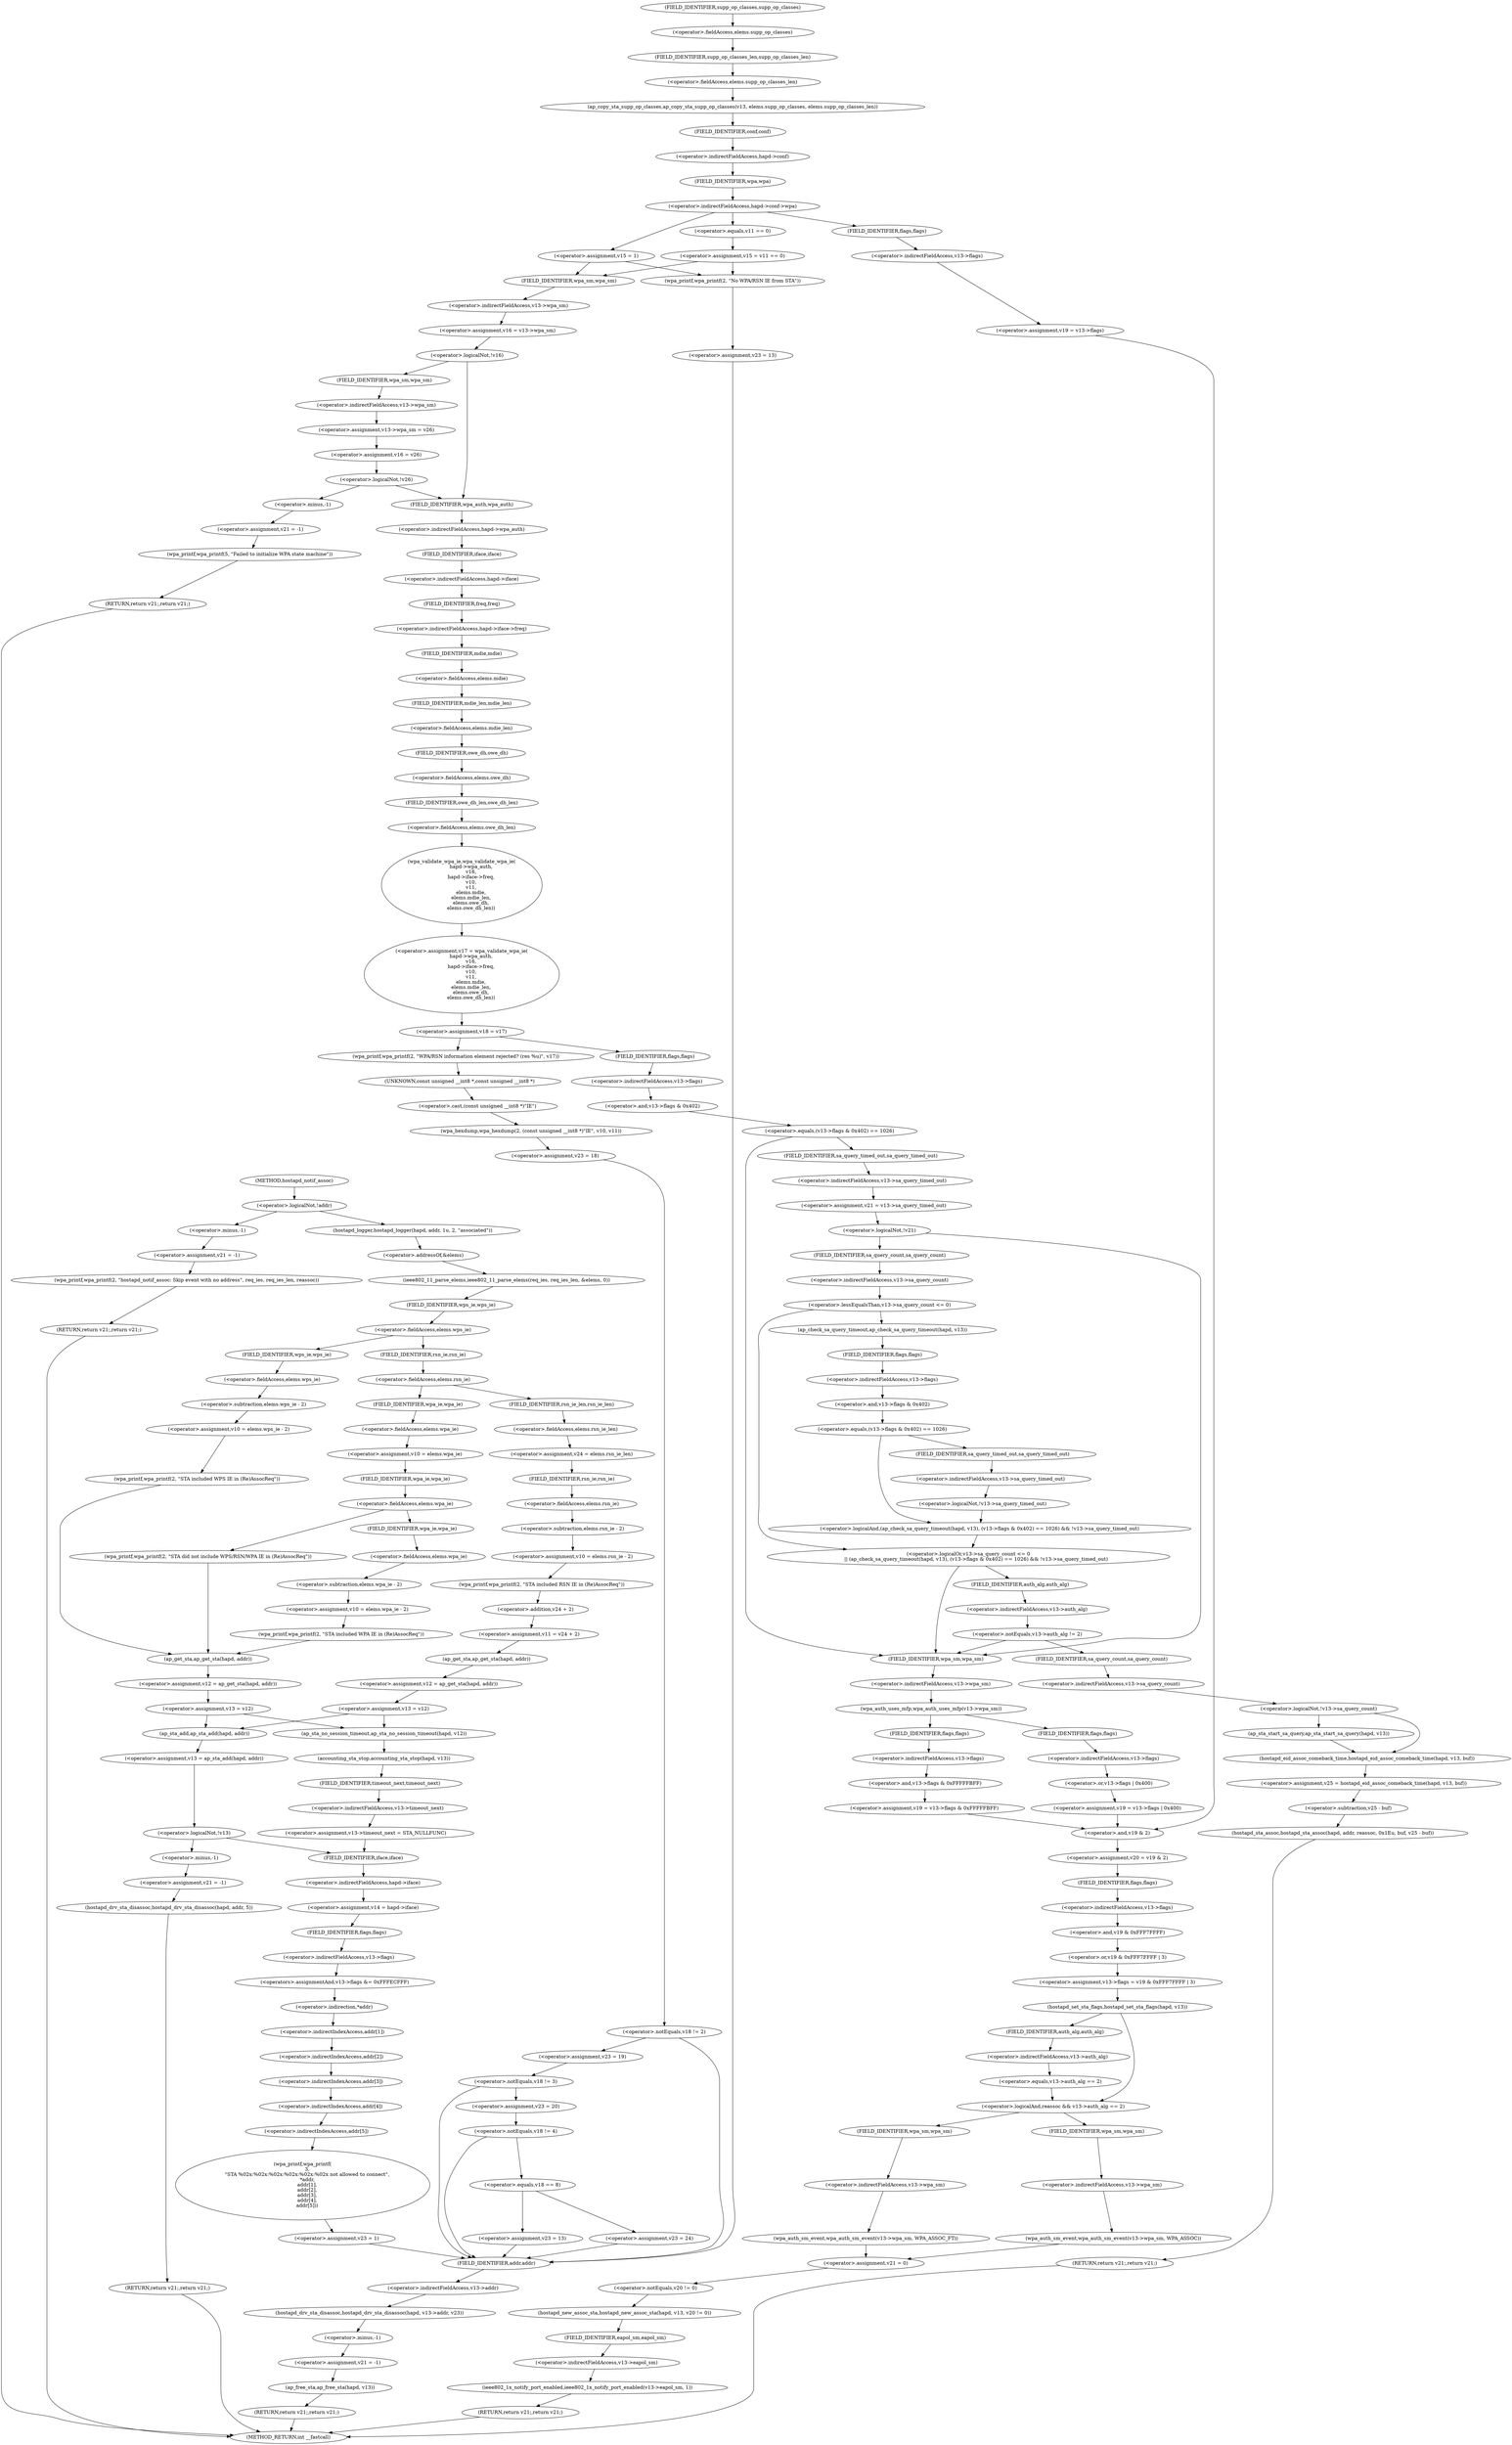 digraph hostapd_notif_assoc {  
"1000145" [label = "(<operator>.logicalNot,!addr)" ]
"1000148" [label = "(<operator>.assignment,v21 = -1)" ]
"1000150" [label = "(<operator>.minus,-1)" ]
"1000152" [label = "(wpa_printf,wpa_printf(2, \"hostapd_notif_assoc: Skip event with no address\", req_ies, req_ies_len, reassoc))" ]
"1000158" [label = "(RETURN,return v21;,return v21;)" ]
"1000160" [label = "(hostapd_logger,hostapd_logger(hapd, addr, 1u, 2, \"associated\"))" ]
"1000166" [label = "(ieee802_11_parse_elems,ieee802_11_parse_elems(req_ies, req_ies_len, &elems, 0))" ]
"1000169" [label = "(<operator>.addressOf,&elems)" ]
"1000173" [label = "(<operator>.fieldAccess,elems.wps_ie)" ]
"1000175" [label = "(FIELD_IDENTIFIER,wps_ie,wps_ie)" ]
"1000177" [label = "(<operator>.assignment,v10 = elems.wps_ie - 2)" ]
"1000179" [label = "(<operator>.subtraction,elems.wps_ie - 2)" ]
"1000180" [label = "(<operator>.fieldAccess,elems.wps_ie)" ]
"1000182" [label = "(FIELD_IDENTIFIER,wps_ie,wps_ie)" ]
"1000185" [label = "(wpa_printf,wpa_printf(2, \"STA included WPS IE in (Re)AssocReq\"))" ]
"1000191" [label = "(<operator>.fieldAccess,elems.rsn_ie)" ]
"1000193" [label = "(FIELD_IDENTIFIER,rsn_ie,rsn_ie)" ]
"1000195" [label = "(<operator>.assignment,v24 = elems.rsn_ie_len)" ]
"1000197" [label = "(<operator>.fieldAccess,elems.rsn_ie_len)" ]
"1000199" [label = "(FIELD_IDENTIFIER,rsn_ie_len,rsn_ie_len)" ]
"1000200" [label = "(<operator>.assignment,v10 = elems.rsn_ie - 2)" ]
"1000202" [label = "(<operator>.subtraction,elems.rsn_ie - 2)" ]
"1000203" [label = "(<operator>.fieldAccess,elems.rsn_ie)" ]
"1000205" [label = "(FIELD_IDENTIFIER,rsn_ie,rsn_ie)" ]
"1000207" [label = "(wpa_printf,wpa_printf(2, \"STA included RSN IE in (Re)AssocReq\"))" ]
"1000210" [label = "(<operator>.assignment,v11 = v24 + 2)" ]
"1000212" [label = "(<operator>.addition,v24 + 2)" ]
"1000215" [label = "(<operator>.assignment,v12 = ap_get_sta(hapd, addr))" ]
"1000217" [label = "(ap_get_sta,ap_get_sta(hapd, addr))" ]
"1000220" [label = "(<operator>.assignment,v13 = v12)" ]
"1000227" [label = "(<operator>.assignment,v10 = elems.wpa_ie)" ]
"1000229" [label = "(<operator>.fieldAccess,elems.wpa_ie)" ]
"1000231" [label = "(FIELD_IDENTIFIER,wpa_ie,wpa_ie)" ]
"1000233" [label = "(<operator>.fieldAccess,elems.wpa_ie)" ]
"1000235" [label = "(FIELD_IDENTIFIER,wpa_ie,wpa_ie)" ]
"1000237" [label = "(<operator>.assignment,v10 = elems.wpa_ie - 2)" ]
"1000239" [label = "(<operator>.subtraction,elems.wpa_ie - 2)" ]
"1000240" [label = "(<operator>.fieldAccess,elems.wpa_ie)" ]
"1000242" [label = "(FIELD_IDENTIFIER,wpa_ie,wpa_ie)" ]
"1000245" [label = "(wpa_printf,wpa_printf(2, \"STA included WPA IE in (Re)AssocReq\"))" ]
"1000251" [label = "(wpa_printf,wpa_printf(2, \"STA did not include WPS/RSN/WPA IE in (Re)AssocReq\"))" ]
"1000254" [label = "(<operator>.assignment,v12 = ap_get_sta(hapd, addr))" ]
"1000256" [label = "(ap_get_sta,ap_get_sta(hapd, addr))" ]
"1000259" [label = "(<operator>.assignment,v13 = v12)" ]
"1000266" [label = "(ap_sta_no_session_timeout,ap_sta_no_session_timeout(hapd, v12))" ]
"1000269" [label = "(accounting_sta_stop,accounting_sta_stop(hapd, v13))" ]
"1000272" [label = "(<operator>.assignment,v13->timeout_next = STA_NULLFUNC)" ]
"1000273" [label = "(<operator>.indirectFieldAccess,v13->timeout_next)" ]
"1000275" [label = "(FIELD_IDENTIFIER,timeout_next,timeout_next)" ]
"1000279" [label = "(<operator>.assignment,v13 = ap_sta_add(hapd, addr))" ]
"1000281" [label = "(ap_sta_add,ap_sta_add(hapd, addr))" ]
"1000285" [label = "(<operator>.logicalNot,!v13)" ]
"1000288" [label = "(<operator>.assignment,v21 = -1)" ]
"1000290" [label = "(<operator>.minus,-1)" ]
"1000292" [label = "(hostapd_drv_sta_disassoc,hostapd_drv_sta_disassoc(hapd, addr, 5))" ]
"1000296" [label = "(RETURN,return v21;,return v21;)" ]
"1000299" [label = "(<operator>.assignment,v14 = hapd->iface)" ]
"1000301" [label = "(<operator>.indirectFieldAccess,hapd->iface)" ]
"1000303" [label = "(FIELD_IDENTIFIER,iface,iface)" ]
"1000304" [label = "(<operators>.assignmentAnd,v13->flags &= 0xFFFECFFF)" ]
"1000305" [label = "(<operator>.indirectFieldAccess,v13->flags)" ]
"1000307" [label = "(FIELD_IDENTIFIER,flags,flags)" ]
"1000310" [label = "(wpa_printf,wpa_printf(\n      3,\n      \"STA %02x:%02x:%02x:%02x:%02x:%02x not allowed to connect\",\n      *addr,\n      addr[1],\n      addr[2],\n      addr[3],\n      addr[4],\n      addr[5]))" ]
"1000313" [label = "(<operator>.indirection,*addr)" ]
"1000315" [label = "(<operator>.indirectIndexAccess,addr[1])" ]
"1000318" [label = "(<operator>.indirectIndexAccess,addr[2])" ]
"1000321" [label = "(<operator>.indirectIndexAccess,addr[3])" ]
"1000324" [label = "(<operator>.indirectIndexAccess,addr[4])" ]
"1000327" [label = "(<operator>.indirectIndexAccess,addr[5])" ]
"1000330" [label = "(<operator>.assignment,v23 = 1)" ]
"1000334" [label = "(hostapd_drv_sta_disassoc,hostapd_drv_sta_disassoc(hapd, v13->addr, v23))" ]
"1000336" [label = "(<operator>.indirectFieldAccess,v13->addr)" ]
"1000338" [label = "(FIELD_IDENTIFIER,addr,addr)" ]
"1000340" [label = "(<operator>.assignment,v21 = -1)" ]
"1000342" [label = "(<operator>.minus,-1)" ]
"1000344" [label = "(ap_free_sta,ap_free_sta(hapd, v13))" ]
"1000347" [label = "(RETURN,return v21;,return v21;)" ]
"1000349" [label = "(ap_copy_sta_supp_op_classes,ap_copy_sta_supp_op_classes(v13, elems.supp_op_classes, elems.supp_op_classes_len))" ]
"1000351" [label = "(<operator>.fieldAccess,elems.supp_op_classes)" ]
"1000353" [label = "(FIELD_IDENTIFIER,supp_op_classes,supp_op_classes)" ]
"1000354" [label = "(<operator>.fieldAccess,elems.supp_op_classes_len)" ]
"1000356" [label = "(FIELD_IDENTIFIER,supp_op_classes_len,supp_op_classes_len)" ]
"1000358" [label = "(<operator>.indirectFieldAccess,hapd->conf->wpa)" ]
"1000359" [label = "(<operator>.indirectFieldAccess,hapd->conf)" ]
"1000361" [label = "(FIELD_IDENTIFIER,conf,conf)" ]
"1000362" [label = "(FIELD_IDENTIFIER,wpa,wpa)" ]
"1000366" [label = "(<operator>.assignment,v15 = v11 == 0)" ]
"1000368" [label = "(<operator>.equals,v11 == 0)" ]
"1000372" [label = "(<operator>.assignment,v15 = 1)" ]
"1000378" [label = "(wpa_printf,wpa_printf(2, \"No WPA/RSN IE from STA\"))" ]
"1000381" [label = "(<operator>.assignment,v23 = 13)" ]
"1000385" [label = "(<operator>.assignment,v16 = v13->wpa_sm)" ]
"1000387" [label = "(<operator>.indirectFieldAccess,v13->wpa_sm)" ]
"1000389" [label = "(FIELD_IDENTIFIER,wpa_sm,wpa_sm)" ]
"1000391" [label = "(<operator>.logicalNot,!v16)" ]
"1000394" [label = "(<operator>.assignment,v13->wpa_sm = v26)" ]
"1000395" [label = "(<operator>.indirectFieldAccess,v13->wpa_sm)" ]
"1000397" [label = "(FIELD_IDENTIFIER,wpa_sm,wpa_sm)" ]
"1000399" [label = "(<operator>.assignment,v16 = v26)" ]
"1000403" [label = "(<operator>.logicalNot,!v26)" ]
"1000406" [label = "(<operator>.assignment,v21 = -1)" ]
"1000408" [label = "(<operator>.minus,-1)" ]
"1000410" [label = "(wpa_printf,wpa_printf(5, \"Failed to initialize WPA state machine\"))" ]
"1000413" [label = "(RETURN,return v21;,return v21;)" ]
"1000415" [label = "(<operator>.assignment,v17 = wpa_validate_wpa_ie(\n            hapd->wpa_auth,\n            v16,\n            hapd->iface->freq,\n            v10,\n            v11,\n            elems.mdie,\n            elems.mdie_len,\n            elems.owe_dh,\n            elems.owe_dh_len))" ]
"1000417" [label = "(wpa_validate_wpa_ie,wpa_validate_wpa_ie(\n            hapd->wpa_auth,\n            v16,\n            hapd->iface->freq,\n            v10,\n            v11,\n            elems.mdie,\n            elems.mdie_len,\n            elems.owe_dh,\n            elems.owe_dh_len))" ]
"1000418" [label = "(<operator>.indirectFieldAccess,hapd->wpa_auth)" ]
"1000420" [label = "(FIELD_IDENTIFIER,wpa_auth,wpa_auth)" ]
"1000422" [label = "(<operator>.indirectFieldAccess,hapd->iface->freq)" ]
"1000423" [label = "(<operator>.indirectFieldAccess,hapd->iface)" ]
"1000425" [label = "(FIELD_IDENTIFIER,iface,iface)" ]
"1000426" [label = "(FIELD_IDENTIFIER,freq,freq)" ]
"1000429" [label = "(<operator>.fieldAccess,elems.mdie)" ]
"1000431" [label = "(FIELD_IDENTIFIER,mdie,mdie)" ]
"1000432" [label = "(<operator>.fieldAccess,elems.mdie_len)" ]
"1000434" [label = "(FIELD_IDENTIFIER,mdie_len,mdie_len)" ]
"1000435" [label = "(<operator>.fieldAccess,elems.owe_dh)" ]
"1000437" [label = "(FIELD_IDENTIFIER,owe_dh,owe_dh)" ]
"1000438" [label = "(<operator>.fieldAccess,elems.owe_dh_len)" ]
"1000440" [label = "(FIELD_IDENTIFIER,owe_dh_len,owe_dh_len)" ]
"1000441" [label = "(<operator>.assignment,v18 = v17)" ]
"1000447" [label = "(wpa_printf,wpa_printf(2, \"WPA/RSN information element rejected? (res %u)\", v17))" ]
"1000451" [label = "(wpa_hexdump,wpa_hexdump(2, (const unsigned __int8 *)\"IE\", v10, v11))" ]
"1000453" [label = "(<operator>.cast,(const unsigned __int8 *)\"IE\")" ]
"1000454" [label = "(UNKNOWN,const unsigned __int8 *,const unsigned __int8 *)" ]
"1000458" [label = "(<operator>.assignment,v23 = 18)" ]
"1000462" [label = "(<operator>.notEquals,v18 != 2)" ]
"1000466" [label = "(<operator>.assignment,v23 = 19)" ]
"1000470" [label = "(<operator>.notEquals,v18 != 3)" ]
"1000474" [label = "(<operator>.assignment,v23 = 20)" ]
"1000478" [label = "(<operator>.notEquals,v18 != 4)" ]
"1000483" [label = "(<operator>.equals,v18 == 8)" ]
"1000486" [label = "(<operator>.assignment,v23 = 24)" ]
"1000490" [label = "(<operator>.assignment,v23 = 13)" ]
"1000495" [label = "(<operator>.equals,(v13->flags & 0x402) == 1026)" ]
"1000496" [label = "(<operator>.and,v13->flags & 0x402)" ]
"1000497" [label = "(<operator>.indirectFieldAccess,v13->flags)" ]
"1000499" [label = "(FIELD_IDENTIFIER,flags,flags)" ]
"1000503" [label = "(<operator>.assignment,v21 = v13->sa_query_timed_out)" ]
"1000505" [label = "(<operator>.indirectFieldAccess,v13->sa_query_timed_out)" ]
"1000507" [label = "(FIELD_IDENTIFIER,sa_query_timed_out,sa_query_timed_out)" ]
"1000509" [label = "(<operator>.logicalNot,!v21)" ]
"1000513" [label = "(<operator>.logicalOr,v13->sa_query_count <= 0\n          || (ap_check_sa_query_timeout(hapd, v13), (v13->flags & 0x402) == 1026) && !v13->sa_query_timed_out)" ]
"1000514" [label = "(<operator>.lessEqualsThan,v13->sa_query_count <= 0)" ]
"1000515" [label = "(<operator>.indirectFieldAccess,v13->sa_query_count)" ]
"1000517" [label = "(FIELD_IDENTIFIER,sa_query_count,sa_query_count)" ]
"1000519" [label = "(<operator>.logicalAnd,(ap_check_sa_query_timeout(hapd, v13), (v13->flags & 0x402) == 1026) && !v13->sa_query_timed_out)" ]
"1000521" [label = "(ap_check_sa_query_timeout,ap_check_sa_query_timeout(hapd, v13))" ]
"1000524" [label = "(<operator>.equals,(v13->flags & 0x402) == 1026)" ]
"1000525" [label = "(<operator>.and,v13->flags & 0x402)" ]
"1000526" [label = "(<operator>.indirectFieldAccess,v13->flags)" ]
"1000528" [label = "(FIELD_IDENTIFIER,flags,flags)" ]
"1000531" [label = "(<operator>.logicalNot,!v13->sa_query_timed_out)" ]
"1000532" [label = "(<operator>.indirectFieldAccess,v13->sa_query_timed_out)" ]
"1000534" [label = "(FIELD_IDENTIFIER,sa_query_timed_out,sa_query_timed_out)" ]
"1000537" [label = "(<operator>.notEquals,v13->auth_alg != 2)" ]
"1000538" [label = "(<operator>.indirectFieldAccess,v13->auth_alg)" ]
"1000540" [label = "(FIELD_IDENTIFIER,auth_alg,auth_alg)" ]
"1000544" [label = "(<operator>.logicalNot,!v13->sa_query_count)" ]
"1000545" [label = "(<operator>.indirectFieldAccess,v13->sa_query_count)" ]
"1000547" [label = "(FIELD_IDENTIFIER,sa_query_count,sa_query_count)" ]
"1000548" [label = "(ap_sta_start_sa_query,ap_sta_start_sa_query(hapd, v13))" ]
"1000551" [label = "(<operator>.assignment,v25 = hostapd_eid_assoc_comeback_time(hapd, v13, buf))" ]
"1000553" [label = "(hostapd_eid_assoc_comeback_time,hostapd_eid_assoc_comeback_time(hapd, v13, buf))" ]
"1000557" [label = "(hostapd_sta_assoc,hostapd_sta_assoc(hapd, addr, reassoc, 0x1Eu, buf, v25 - buf))" ]
"1000563" [label = "(<operator>.subtraction,v25 - buf)" ]
"1000566" [label = "(RETURN,return v21;,return v21;)" ]
"1000569" [label = "(wpa_auth_uses_mfp,wpa_auth_uses_mfp(v13->wpa_sm))" ]
"1000570" [label = "(<operator>.indirectFieldAccess,v13->wpa_sm)" ]
"1000572" [label = "(FIELD_IDENTIFIER,wpa_sm,wpa_sm)" ]
"1000573" [label = "(<operator>.assignment,v19 = v13->flags | 0x400)" ]
"1000575" [label = "(<operator>.or,v13->flags | 0x400)" ]
"1000576" [label = "(<operator>.indirectFieldAccess,v13->flags)" ]
"1000578" [label = "(FIELD_IDENTIFIER,flags,flags)" ]
"1000581" [label = "(<operator>.assignment,v19 = v13->flags & 0xFFFFFBFF)" ]
"1000583" [label = "(<operator>.and,v13->flags & 0xFFFFFBFF)" ]
"1000584" [label = "(<operator>.indirectFieldAccess,v13->flags)" ]
"1000586" [label = "(FIELD_IDENTIFIER,flags,flags)" ]
"1000590" [label = "(<operator>.assignment,v19 = v13->flags)" ]
"1000592" [label = "(<operator>.indirectFieldAccess,v13->flags)" ]
"1000594" [label = "(FIELD_IDENTIFIER,flags,flags)" ]
"1000595" [label = "(<operator>.assignment,v20 = v19 & 2)" ]
"1000597" [label = "(<operator>.and,v19 & 2)" ]
"1000600" [label = "(<operator>.assignment,v13->flags = v19 & 0xFFF7FFFF | 3)" ]
"1000601" [label = "(<operator>.indirectFieldAccess,v13->flags)" ]
"1000603" [label = "(FIELD_IDENTIFIER,flags,flags)" ]
"1000604" [label = "(<operator>.or,v19 & 0xFFF7FFFF | 3)" ]
"1000605" [label = "(<operator>.and,v19 & 0xFFF7FFFF)" ]
"1000609" [label = "(hostapd_set_sta_flags,hostapd_set_sta_flags(hapd, v13))" ]
"1000613" [label = "(<operator>.logicalAnd,reassoc && v13->auth_alg == 2)" ]
"1000615" [label = "(<operator>.equals,v13->auth_alg == 2)" ]
"1000616" [label = "(<operator>.indirectFieldAccess,v13->auth_alg)" ]
"1000618" [label = "(FIELD_IDENTIFIER,auth_alg,auth_alg)" ]
"1000620" [label = "(wpa_auth_sm_event,wpa_auth_sm_event(v13->wpa_sm, WPA_ASSOC_FT))" ]
"1000621" [label = "(<operator>.indirectFieldAccess,v13->wpa_sm)" ]
"1000623" [label = "(FIELD_IDENTIFIER,wpa_sm,wpa_sm)" ]
"1000626" [label = "(wpa_auth_sm_event,wpa_auth_sm_event(v13->wpa_sm, WPA_ASSOC))" ]
"1000627" [label = "(<operator>.indirectFieldAccess,v13->wpa_sm)" ]
"1000629" [label = "(FIELD_IDENTIFIER,wpa_sm,wpa_sm)" ]
"1000631" [label = "(<operator>.assignment,v21 = 0)" ]
"1000634" [label = "(hostapd_new_assoc_sta,hostapd_new_assoc_sta(hapd, v13, v20 != 0))" ]
"1000637" [label = "(<operator>.notEquals,v20 != 0)" ]
"1000640" [label = "(ieee802_1x_notify_port_enabled,ieee802_1x_notify_port_enabled(v13->eapol_sm, 1))" ]
"1000641" [label = "(<operator>.indirectFieldAccess,v13->eapol_sm)" ]
"1000643" [label = "(FIELD_IDENTIFIER,eapol_sm,eapol_sm)" ]
"1000645" [label = "(RETURN,return v21;,return v21;)" ]
"1000119" [label = "(METHOD,hostapd_notif_assoc)" ]
"1000647" [label = "(METHOD_RETURN,int __fastcall)" ]
  "1000145" -> "1000150" 
  "1000145" -> "1000160" 
  "1000148" -> "1000152" 
  "1000150" -> "1000148" 
  "1000152" -> "1000158" 
  "1000158" -> "1000647" 
  "1000160" -> "1000169" 
  "1000166" -> "1000175" 
  "1000169" -> "1000166" 
  "1000173" -> "1000182" 
  "1000173" -> "1000193" 
  "1000175" -> "1000173" 
  "1000177" -> "1000185" 
  "1000179" -> "1000177" 
  "1000180" -> "1000179" 
  "1000182" -> "1000180" 
  "1000185" -> "1000256" 
  "1000191" -> "1000199" 
  "1000191" -> "1000231" 
  "1000193" -> "1000191" 
  "1000195" -> "1000205" 
  "1000197" -> "1000195" 
  "1000199" -> "1000197" 
  "1000200" -> "1000207" 
  "1000202" -> "1000200" 
  "1000203" -> "1000202" 
  "1000205" -> "1000203" 
  "1000207" -> "1000212" 
  "1000210" -> "1000217" 
  "1000212" -> "1000210" 
  "1000215" -> "1000220" 
  "1000217" -> "1000215" 
  "1000220" -> "1000266" 
  "1000220" -> "1000281" 
  "1000227" -> "1000235" 
  "1000229" -> "1000227" 
  "1000231" -> "1000229" 
  "1000233" -> "1000242" 
  "1000233" -> "1000251" 
  "1000235" -> "1000233" 
  "1000237" -> "1000245" 
  "1000239" -> "1000237" 
  "1000240" -> "1000239" 
  "1000242" -> "1000240" 
  "1000245" -> "1000256" 
  "1000251" -> "1000256" 
  "1000254" -> "1000259" 
  "1000256" -> "1000254" 
  "1000259" -> "1000266" 
  "1000259" -> "1000281" 
  "1000266" -> "1000269" 
  "1000269" -> "1000275" 
  "1000272" -> "1000303" 
  "1000273" -> "1000272" 
  "1000275" -> "1000273" 
  "1000279" -> "1000285" 
  "1000281" -> "1000279" 
  "1000285" -> "1000290" 
  "1000285" -> "1000303" 
  "1000288" -> "1000292" 
  "1000290" -> "1000288" 
  "1000292" -> "1000296" 
  "1000296" -> "1000647" 
  "1000299" -> "1000307" 
  "1000301" -> "1000299" 
  "1000303" -> "1000301" 
  "1000304" -> "1000313" 
  "1000305" -> "1000304" 
  "1000307" -> "1000305" 
  "1000310" -> "1000330" 
  "1000313" -> "1000315" 
  "1000315" -> "1000318" 
  "1000318" -> "1000321" 
  "1000321" -> "1000324" 
  "1000324" -> "1000327" 
  "1000327" -> "1000310" 
  "1000330" -> "1000338" 
  "1000334" -> "1000342" 
  "1000336" -> "1000334" 
  "1000338" -> "1000336" 
  "1000340" -> "1000344" 
  "1000342" -> "1000340" 
  "1000344" -> "1000347" 
  "1000347" -> "1000647" 
  "1000349" -> "1000361" 
  "1000351" -> "1000356" 
  "1000353" -> "1000351" 
  "1000354" -> "1000349" 
  "1000356" -> "1000354" 
  "1000358" -> "1000368" 
  "1000358" -> "1000372" 
  "1000358" -> "1000594" 
  "1000359" -> "1000362" 
  "1000361" -> "1000359" 
  "1000362" -> "1000358" 
  "1000366" -> "1000378" 
  "1000366" -> "1000389" 
  "1000368" -> "1000366" 
  "1000372" -> "1000378" 
  "1000372" -> "1000389" 
  "1000378" -> "1000381" 
  "1000381" -> "1000338" 
  "1000385" -> "1000391" 
  "1000387" -> "1000385" 
  "1000389" -> "1000387" 
  "1000391" -> "1000397" 
  "1000391" -> "1000420" 
  "1000394" -> "1000399" 
  "1000395" -> "1000394" 
  "1000397" -> "1000395" 
  "1000399" -> "1000403" 
  "1000403" -> "1000408" 
  "1000403" -> "1000420" 
  "1000406" -> "1000410" 
  "1000408" -> "1000406" 
  "1000410" -> "1000413" 
  "1000413" -> "1000647" 
  "1000415" -> "1000441" 
  "1000417" -> "1000415" 
  "1000418" -> "1000425" 
  "1000420" -> "1000418" 
  "1000422" -> "1000431" 
  "1000423" -> "1000426" 
  "1000425" -> "1000423" 
  "1000426" -> "1000422" 
  "1000429" -> "1000434" 
  "1000431" -> "1000429" 
  "1000432" -> "1000437" 
  "1000434" -> "1000432" 
  "1000435" -> "1000440" 
  "1000437" -> "1000435" 
  "1000438" -> "1000417" 
  "1000440" -> "1000438" 
  "1000441" -> "1000447" 
  "1000441" -> "1000499" 
  "1000447" -> "1000454" 
  "1000451" -> "1000458" 
  "1000453" -> "1000451" 
  "1000454" -> "1000453" 
  "1000458" -> "1000462" 
  "1000462" -> "1000466" 
  "1000462" -> "1000338" 
  "1000466" -> "1000470" 
  "1000470" -> "1000474" 
  "1000470" -> "1000338" 
  "1000474" -> "1000478" 
  "1000478" -> "1000483" 
  "1000478" -> "1000338" 
  "1000483" -> "1000486" 
  "1000483" -> "1000490" 
  "1000486" -> "1000338" 
  "1000490" -> "1000338" 
  "1000495" -> "1000507" 
  "1000495" -> "1000572" 
  "1000496" -> "1000495" 
  "1000497" -> "1000496" 
  "1000499" -> "1000497" 
  "1000503" -> "1000509" 
  "1000505" -> "1000503" 
  "1000507" -> "1000505" 
  "1000509" -> "1000517" 
  "1000509" -> "1000572" 
  "1000513" -> "1000540" 
  "1000513" -> "1000572" 
  "1000514" -> "1000513" 
  "1000514" -> "1000521" 
  "1000515" -> "1000514" 
  "1000517" -> "1000515" 
  "1000519" -> "1000513" 
  "1000521" -> "1000528" 
  "1000524" -> "1000519" 
  "1000524" -> "1000534" 
  "1000525" -> "1000524" 
  "1000526" -> "1000525" 
  "1000528" -> "1000526" 
  "1000531" -> "1000519" 
  "1000532" -> "1000531" 
  "1000534" -> "1000532" 
  "1000537" -> "1000547" 
  "1000537" -> "1000572" 
  "1000538" -> "1000537" 
  "1000540" -> "1000538" 
  "1000544" -> "1000548" 
  "1000544" -> "1000553" 
  "1000545" -> "1000544" 
  "1000547" -> "1000545" 
  "1000548" -> "1000553" 
  "1000551" -> "1000563" 
  "1000553" -> "1000551" 
  "1000557" -> "1000566" 
  "1000563" -> "1000557" 
  "1000566" -> "1000647" 
  "1000569" -> "1000578" 
  "1000569" -> "1000586" 
  "1000570" -> "1000569" 
  "1000572" -> "1000570" 
  "1000573" -> "1000597" 
  "1000575" -> "1000573" 
  "1000576" -> "1000575" 
  "1000578" -> "1000576" 
  "1000581" -> "1000597" 
  "1000583" -> "1000581" 
  "1000584" -> "1000583" 
  "1000586" -> "1000584" 
  "1000590" -> "1000597" 
  "1000592" -> "1000590" 
  "1000594" -> "1000592" 
  "1000595" -> "1000603" 
  "1000597" -> "1000595" 
  "1000600" -> "1000609" 
  "1000601" -> "1000605" 
  "1000603" -> "1000601" 
  "1000604" -> "1000600" 
  "1000605" -> "1000604" 
  "1000609" -> "1000613" 
  "1000609" -> "1000618" 
  "1000613" -> "1000623" 
  "1000613" -> "1000629" 
  "1000615" -> "1000613" 
  "1000616" -> "1000615" 
  "1000618" -> "1000616" 
  "1000620" -> "1000631" 
  "1000621" -> "1000620" 
  "1000623" -> "1000621" 
  "1000626" -> "1000631" 
  "1000627" -> "1000626" 
  "1000629" -> "1000627" 
  "1000631" -> "1000637" 
  "1000634" -> "1000643" 
  "1000637" -> "1000634" 
  "1000640" -> "1000645" 
  "1000641" -> "1000640" 
  "1000643" -> "1000641" 
  "1000645" -> "1000647" 
  "1000119" -> "1000145" 
}

